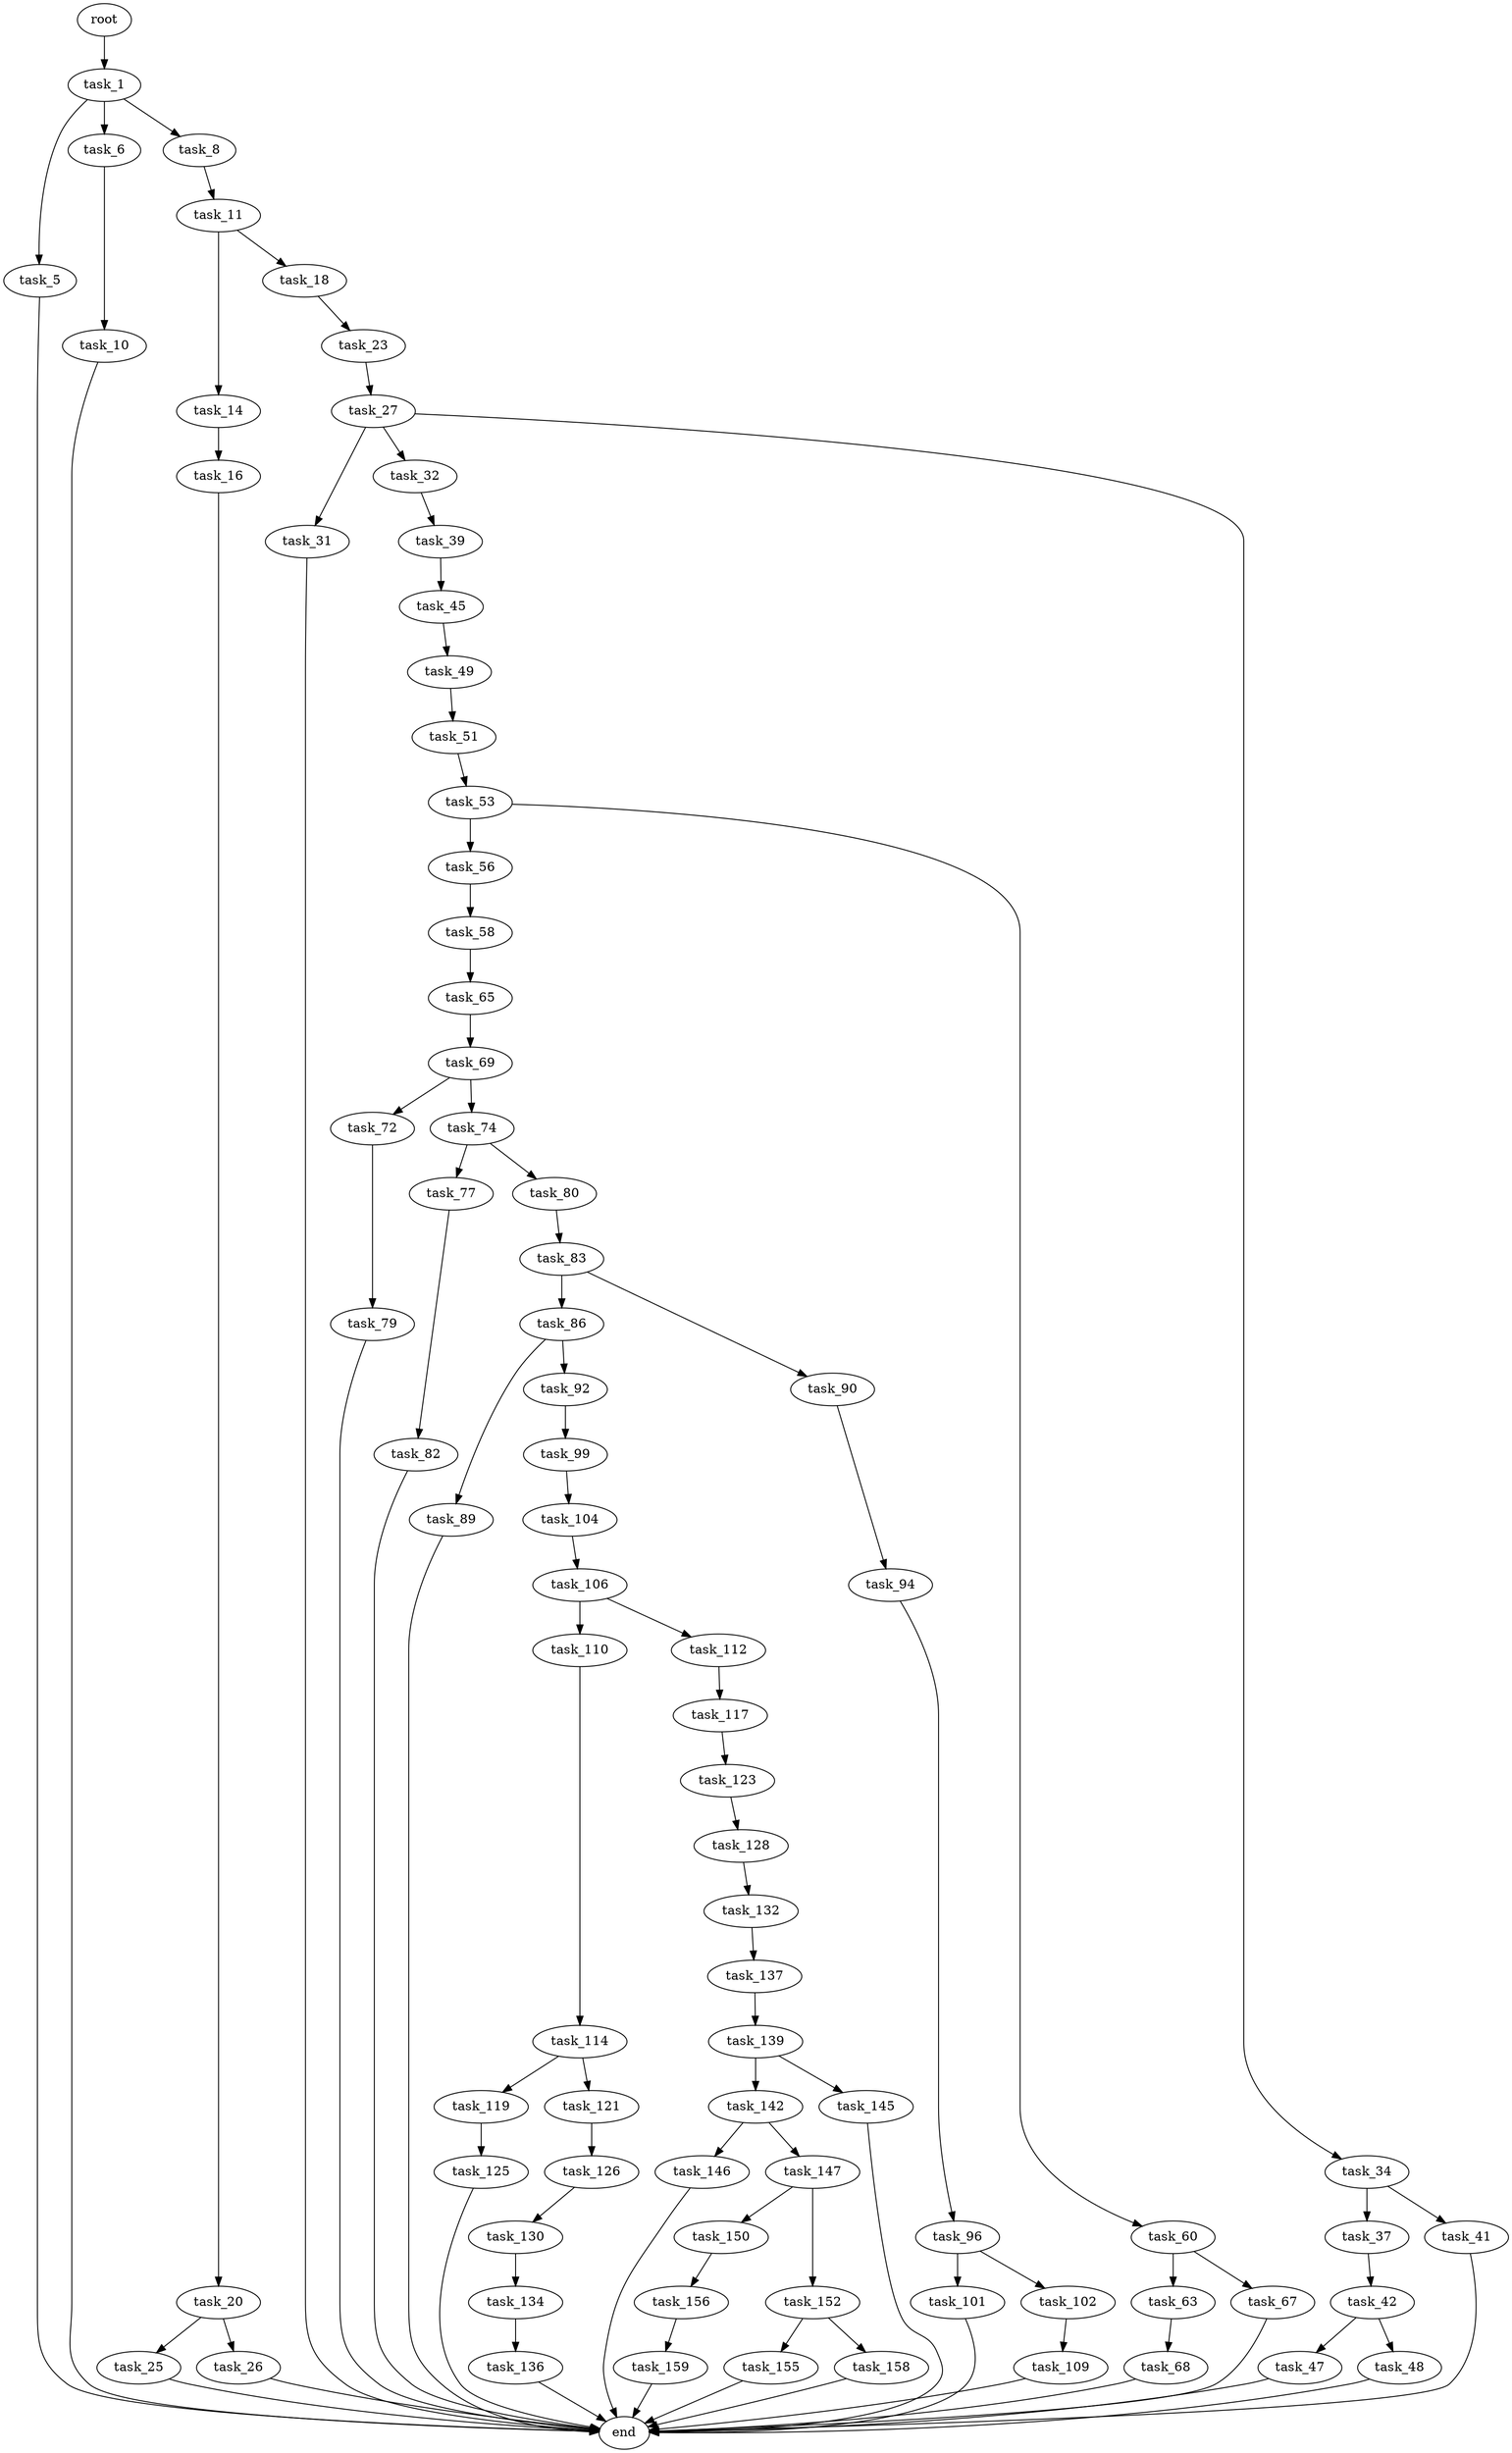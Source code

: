 digraph G {
  root [size="0.000000"];
  task_1 [size="495678384078.000000"];
  task_5 [size="20808492465.000000"];
  task_6 [size="1073741824000.000000"];
  task_8 [size="380330786727.000000"];
  end [size="0.000000"];
  task_10 [size="147194781408.000000"];
  task_11 [size="1073741824000.000000"];
  task_14 [size="9072229459.000000"];
  task_18 [size="368293445632.000000"];
  task_16 [size="134217728000.000000"];
  task_20 [size="15213067327.000000"];
  task_23 [size="68719476736.000000"];
  task_25 [size="6105089610.000000"];
  task_26 [size="15293215966.000000"];
  task_27 [size="782757789696.000000"];
  task_31 [size="8348413791.000000"];
  task_32 [size="2408834528.000000"];
  task_34 [size="28991029248.000000"];
  task_39 [size="26280770325.000000"];
  task_37 [size="4619907184.000000"];
  task_41 [size="211629666684.000000"];
  task_42 [size="1073741824000.000000"];
  task_45 [size="231928233984.000000"];
  task_47 [size="105569989550.000000"];
  task_48 [size="32464986579.000000"];
  task_49 [size="28991029248.000000"];
  task_51 [size="549755813888.000000"];
  task_53 [size="1271820265.000000"];
  task_56 [size="20252182475.000000"];
  task_60 [size="32929679612.000000"];
  task_58 [size="7473421459.000000"];
  task_65 [size="32517714138.000000"];
  task_63 [size="8589934592.000000"];
  task_67 [size="2162486266.000000"];
  task_68 [size="4900612522.000000"];
  task_69 [size="164694332771.000000"];
  task_72 [size="473021572929.000000"];
  task_74 [size="782757789696.000000"];
  task_79 [size="614630744124.000000"];
  task_77 [size="86743356842.000000"];
  task_80 [size="10145969221.000000"];
  task_82 [size="368293445632.000000"];
  task_83 [size="614339246821.000000"];
  task_86 [size="28991029248.000000"];
  task_90 [size="42133821966.000000"];
  task_89 [size="318043831633.000000"];
  task_92 [size="22822773082.000000"];
  task_94 [size="805433474.000000"];
  task_99 [size="231928233984.000000"];
  task_96 [size="24833651605.000000"];
  task_101 [size="628376679299.000000"];
  task_102 [size="1482513212.000000"];
  task_104 [size="12712208278.000000"];
  task_109 [size="782757789696.000000"];
  task_106 [size="78758019428.000000"];
  task_110 [size="21594502892.000000"];
  task_112 [size="8224758694.000000"];
  task_114 [size="549755813888.000000"];
  task_117 [size="134217728000.000000"];
  task_119 [size="33951129692.000000"];
  task_121 [size="231928233984.000000"];
  task_123 [size="44511435602.000000"];
  task_125 [size="555428481092.000000"];
  task_126 [size="1138996697717.000000"];
  task_128 [size="1438213105.000000"];
  task_130 [size="368293445632.000000"];
  task_132 [size="22909624493.000000"];
  task_134 [size="647613682.000000"];
  task_137 [size="1043624976171.000000"];
  task_136 [size="1347330099.000000"];
  task_139 [size="1073741824000.000000"];
  task_142 [size="281413548891.000000"];
  task_145 [size="74914540812.000000"];
  task_146 [size="549755813888.000000"];
  task_147 [size="301367644647.000000"];
  task_150 [size="485219128948.000000"];
  task_152 [size="782757789696.000000"];
  task_156 [size="62240649350.000000"];
  task_155 [size="615001129198.000000"];
  task_158 [size="74759572478.000000"];
  task_159 [size="1073741824000.000000"];

  root -> task_1 [size="1.000000"];
  task_1 -> task_5 [size="411041792.000000"];
  task_1 -> task_6 [size="411041792.000000"];
  task_1 -> task_8 [size="411041792.000000"];
  task_5 -> end [size="1.000000"];
  task_6 -> task_10 [size="838860800.000000"];
  task_8 -> task_11 [size="838860800.000000"];
  task_10 -> end [size="1.000000"];
  task_11 -> task_14 [size="838860800.000000"];
  task_11 -> task_18 [size="838860800.000000"];
  task_14 -> task_16 [size="209715200.000000"];
  task_18 -> task_23 [size="411041792.000000"];
  task_16 -> task_20 [size="209715200.000000"];
  task_20 -> task_25 [size="301989888.000000"];
  task_20 -> task_26 [size="301989888.000000"];
  task_23 -> task_27 [size="134217728.000000"];
  task_25 -> end [size="1.000000"];
  task_26 -> end [size="1.000000"];
  task_27 -> task_31 [size="679477248.000000"];
  task_27 -> task_32 [size="679477248.000000"];
  task_27 -> task_34 [size="679477248.000000"];
  task_31 -> end [size="1.000000"];
  task_32 -> task_39 [size="75497472.000000"];
  task_34 -> task_37 [size="75497472.000000"];
  task_34 -> task_41 [size="75497472.000000"];
  task_39 -> task_45 [size="679477248.000000"];
  task_37 -> task_42 [size="75497472.000000"];
  task_41 -> end [size="1.000000"];
  task_42 -> task_47 [size="838860800.000000"];
  task_42 -> task_48 [size="838860800.000000"];
  task_45 -> task_49 [size="301989888.000000"];
  task_47 -> end [size="1.000000"];
  task_48 -> end [size="1.000000"];
  task_49 -> task_51 [size="75497472.000000"];
  task_51 -> task_53 [size="536870912.000000"];
  task_53 -> task_56 [size="75497472.000000"];
  task_53 -> task_60 [size="75497472.000000"];
  task_56 -> task_58 [size="33554432.000000"];
  task_60 -> task_63 [size="679477248.000000"];
  task_60 -> task_67 [size="679477248.000000"];
  task_58 -> task_65 [size="209715200.000000"];
  task_65 -> task_69 [size="33554432.000000"];
  task_63 -> task_68 [size="33554432.000000"];
  task_67 -> end [size="1.000000"];
  task_68 -> end [size="1.000000"];
  task_69 -> task_72 [size="209715200.000000"];
  task_69 -> task_74 [size="209715200.000000"];
  task_72 -> task_79 [size="301989888.000000"];
  task_74 -> task_77 [size="679477248.000000"];
  task_74 -> task_80 [size="679477248.000000"];
  task_79 -> end [size="1.000000"];
  task_77 -> task_82 [size="75497472.000000"];
  task_80 -> task_83 [size="209715200.000000"];
  task_82 -> end [size="1.000000"];
  task_83 -> task_86 [size="679477248.000000"];
  task_83 -> task_90 [size="679477248.000000"];
  task_86 -> task_89 [size="75497472.000000"];
  task_86 -> task_92 [size="75497472.000000"];
  task_90 -> task_94 [size="33554432.000000"];
  task_89 -> end [size="1.000000"];
  task_92 -> task_99 [size="536870912.000000"];
  task_94 -> task_96 [size="33554432.000000"];
  task_99 -> task_104 [size="301989888.000000"];
  task_96 -> task_101 [size="411041792.000000"];
  task_96 -> task_102 [size="411041792.000000"];
  task_101 -> end [size="1.000000"];
  task_102 -> task_109 [size="33554432.000000"];
  task_104 -> task_106 [size="301989888.000000"];
  task_109 -> end [size="1.000000"];
  task_106 -> task_110 [size="75497472.000000"];
  task_106 -> task_112 [size="75497472.000000"];
  task_110 -> task_114 [size="536870912.000000"];
  task_112 -> task_117 [size="134217728.000000"];
  task_114 -> task_119 [size="536870912.000000"];
  task_114 -> task_121 [size="536870912.000000"];
  task_117 -> task_123 [size="209715200.000000"];
  task_119 -> task_125 [size="536870912.000000"];
  task_121 -> task_126 [size="301989888.000000"];
  task_123 -> task_128 [size="75497472.000000"];
  task_125 -> end [size="1.000000"];
  task_126 -> task_130 [size="838860800.000000"];
  task_128 -> task_132 [size="75497472.000000"];
  task_130 -> task_134 [size="411041792.000000"];
  task_132 -> task_137 [size="33554432.000000"];
  task_134 -> task_136 [size="33554432.000000"];
  task_137 -> task_139 [size="679477248.000000"];
  task_136 -> end [size="1.000000"];
  task_139 -> task_142 [size="838860800.000000"];
  task_139 -> task_145 [size="838860800.000000"];
  task_142 -> task_146 [size="679477248.000000"];
  task_142 -> task_147 [size="679477248.000000"];
  task_145 -> end [size="1.000000"];
  task_146 -> end [size="1.000000"];
  task_147 -> task_150 [size="411041792.000000"];
  task_147 -> task_152 [size="411041792.000000"];
  task_150 -> task_156 [size="679477248.000000"];
  task_152 -> task_155 [size="679477248.000000"];
  task_152 -> task_158 [size="679477248.000000"];
  task_156 -> task_159 [size="75497472.000000"];
  task_155 -> end [size="1.000000"];
  task_158 -> end [size="1.000000"];
  task_159 -> end [size="1.000000"];
}
